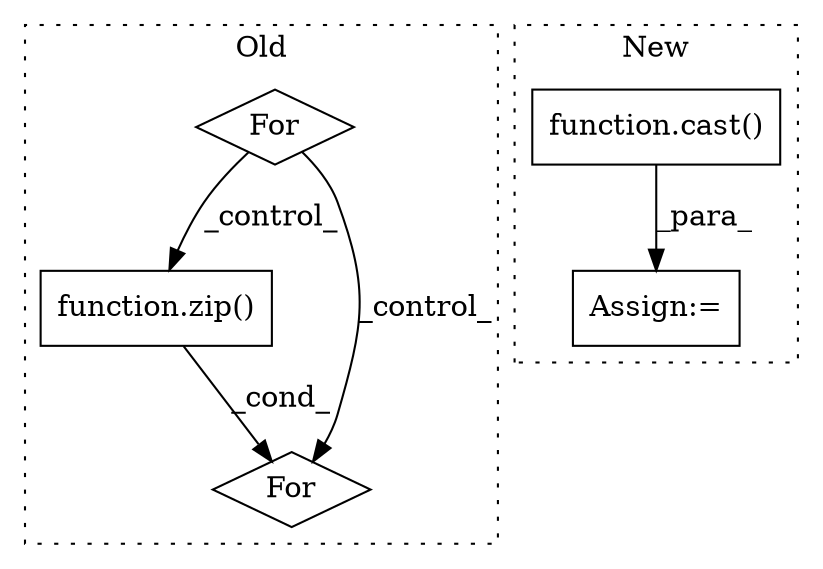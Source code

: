 digraph G {
subgraph cluster0 {
1 [label="function.zip()" a="75" s="10910,10945" l="4,1" shape="box"];
3 [label="For" a="107" s="10836,10875" l="4,14" shape="diamond"];
4 [label="For" a="107" s="10889,10946" l="4,18" shape="diamond"];
label = "Old";
style="dotted";
}
subgraph cluster1 {
2 [label="function.cast()" a="75" s="10846,10888" l="5,1" shape="box"];
5 [label="Assign:=" a="68" s="10842" l="4" shape="box"];
label = "New";
style="dotted";
}
1 -> 4 [label="_cond_"];
2 -> 5 [label="_para_"];
3 -> 4 [label="_control_"];
3 -> 1 [label="_control_"];
}